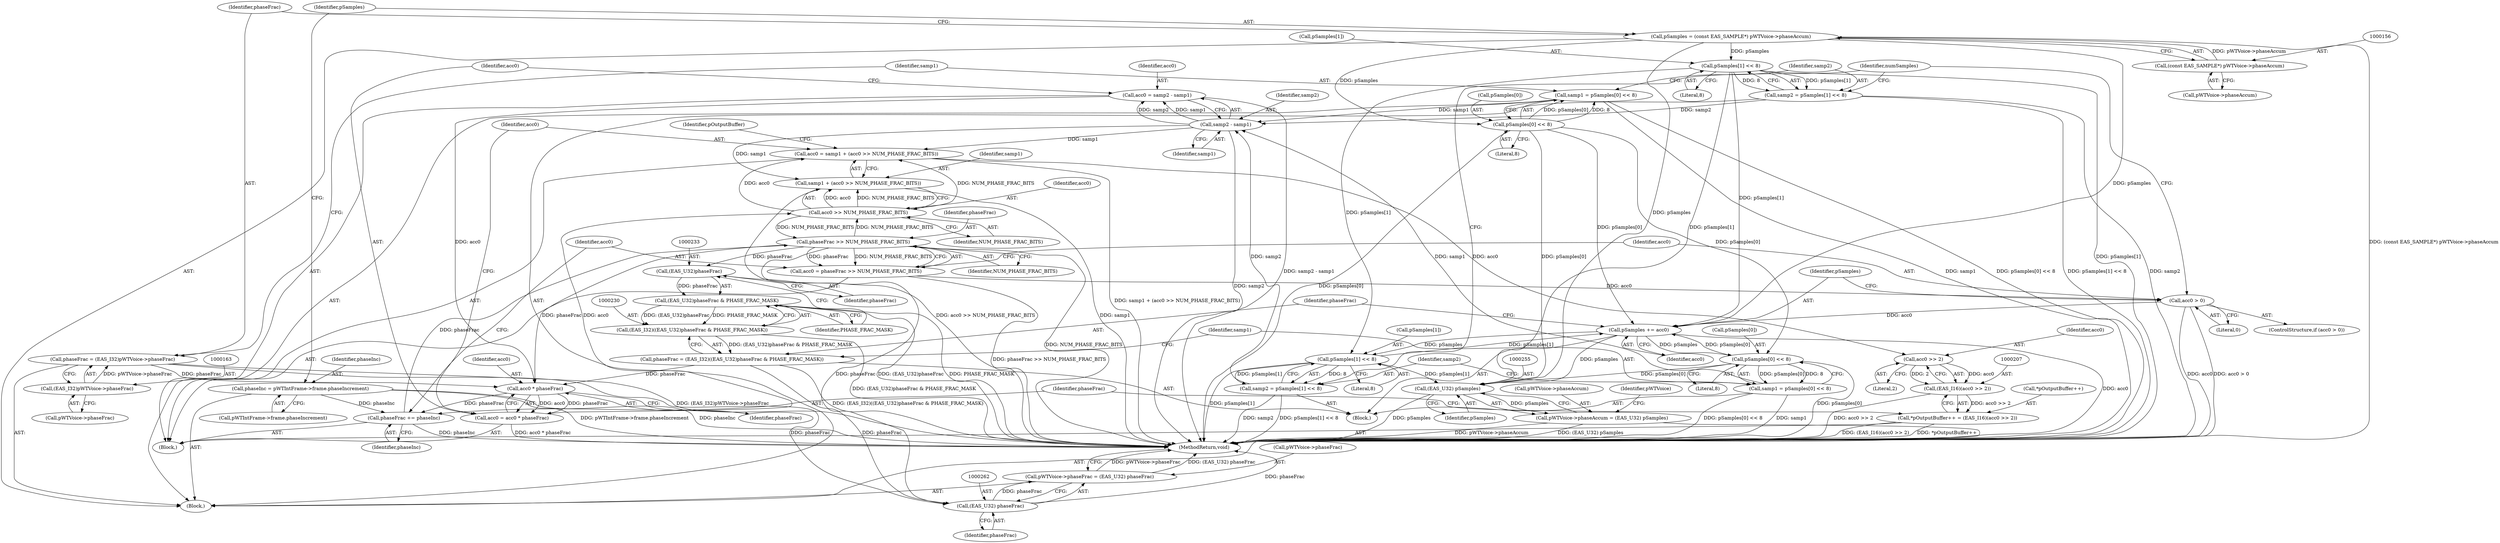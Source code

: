 digraph "0_Android_3ac044334c3ff6a61cb4238ff3ddaf17c7efcf49_1@integer" {
"1000185" [label="(Call,acc0 = samp2 - samp1)"];
"1000187" [label="(Call,samp2 - samp1)"];
"1000243" [label="(Call,samp2 = pSamples[1] << 8)"];
"1000245" [label="(Call,pSamples[1] << 8)"];
"1000224" [label="(Call,pSamples += acc0)"];
"1000220" [label="(Call,acc0 > 0)"];
"1000214" [label="(Call,acc0 = phaseFrac >> NUM_PHASE_FRAC_BITS)"];
"1000216" [label="(Call,phaseFrac >> NUM_PHASE_FRAC_BITS)"];
"1000211" [label="(Call,phaseFrac += phaseInc)"];
"1000146" [label="(Call,phaseInc = pWTIntFrame->frame.phaseIncrement)"];
"1000192" [label="(Call,acc0 * phaseFrac)"];
"1000185" [label="(Call,acc0 = samp2 - samp1)"];
"1000160" [label="(Call,phaseFrac = (EAS_I32)pWTVoice->phaseFrac)"];
"1000162" [label="(Call,(EAS_I32)pWTVoice->phaseFrac)"];
"1000227" [label="(Call,phaseFrac = (EAS_I32)((EAS_U32)phaseFrac & PHASE_FRAC_MASK))"];
"1000229" [label="(Call,(EAS_I32)((EAS_U32)phaseFrac & PHASE_FRAC_MASK))"];
"1000231" [label="(Call,(EAS_U32)phaseFrac & PHASE_FRAC_MASK)"];
"1000232" [label="(Call,(EAS_U32)phaseFrac)"];
"1000199" [label="(Call,acc0 >> NUM_PHASE_FRAC_BITS)"];
"1000190" [label="(Call,acc0 = acc0 * phaseFrac)"];
"1000238" [label="(Call,pSamples[0] << 8)"];
"1000169" [label="(Call,pSamples[0] << 8)"];
"1000153" [label="(Call,pSamples = (const EAS_SAMPLE*) pWTVoice->phaseAccum)"];
"1000155" [label="(Call,(const EAS_SAMPLE*) pWTVoice->phaseAccum)"];
"1000176" [label="(Call,pSamples[1] << 8)"];
"1000174" [label="(Call,samp2 = pSamples[1] << 8)"];
"1000167" [label="(Call,samp1 = pSamples[0] << 8)"];
"1000236" [label="(Call,samp1 = pSamples[0] << 8)"];
"1000195" [label="(Call,acc0 = samp1 + (acc0 >> NUM_PHASE_FRAC_BITS))"];
"1000208" [label="(Call,acc0 >> 2)"];
"1000206" [label="(Call,(EAS_I16)(acc0 >> 2))"];
"1000202" [label="(Call,*pOutputBuffer++ = (EAS_I16)(acc0 >> 2))"];
"1000197" [label="(Call,samp1 + (acc0 >> NUM_PHASE_FRAC_BITS))"];
"1000254" [label="(Call,(EAS_U32) pSamples)"];
"1000250" [label="(Call,pWTVoice->phaseAccum = (EAS_U32) pSamples)"];
"1000261" [label="(Call,(EAS_U32) phaseFrac)"];
"1000257" [label="(Call,pWTVoice->phaseFrac = (EAS_U32) phaseFrac)"];
"1000195" [label="(Call,acc0 = samp1 + (acc0 >> NUM_PHASE_FRAC_BITS))"];
"1000225" [label="(Identifier,pSamples)"];
"1000234" [label="(Identifier,phaseFrac)"];
"1000180" [label="(Literal,8)"];
"1000251" [label="(Call,pWTVoice->phaseAccum)"];
"1000162" [label="(Call,(EAS_I32)pWTVoice->phaseFrac)"];
"1000196" [label="(Identifier,acc0)"];
"1000242" [label="(Literal,8)"];
"1000219" [label="(ControlStructure,if (acc0 > 0))"];
"1000194" [label="(Identifier,phaseFrac)"];
"1000175" [label="(Identifier,samp2)"];
"1000215" [label="(Identifier,acc0)"];
"1000176" [label="(Call,pSamples[1] << 8)"];
"1000198" [label="(Identifier,samp1)"];
"1000263" [label="(Identifier,phaseFrac)"];
"1000212" [label="(Identifier,phaseFrac)"];
"1000188" [label="(Identifier,samp2)"];
"1000256" [label="(Identifier,pSamples)"];
"1000226" [label="(Identifier,acc0)"];
"1000224" [label="(Call,pSamples += acc0)"];
"1000154" [label="(Identifier,pSamples)"];
"1000246" [label="(Call,pSamples[1])"];
"1000243" [label="(Call,samp2 = pSamples[1] << 8)"];
"1000222" [label="(Literal,0)"];
"1000193" [label="(Identifier,acc0)"];
"1000216" [label="(Call,phaseFrac >> NUM_PHASE_FRAC_BITS)"];
"1000148" [label="(Call,pWTIntFrame->frame.phaseIncrement)"];
"1000147" [label="(Identifier,phaseInc)"];
"1000239" [label="(Call,pSamples[0])"];
"1000177" [label="(Call,pSamples[1])"];
"1000146" [label="(Call,phaseInc = pWTIntFrame->frame.phaseIncrement)"];
"1000168" [label="(Identifier,samp1)"];
"1000220" [label="(Call,acc0 > 0)"];
"1000161" [label="(Identifier,phaseFrac)"];
"1000227" [label="(Call,phaseFrac = (EAS_I32)((EAS_U32)phaseFrac & PHASE_FRAC_MASK))"];
"1000155" [label="(Call,(const EAS_SAMPLE*) pWTVoice->phaseAccum)"];
"1000203" [label="(Call,*pOutputBuffer++)"];
"1000250" [label="(Call,pWTVoice->phaseAccum = (EAS_U32) pSamples)"];
"1000191" [label="(Identifier,acc0)"];
"1000192" [label="(Call,acc0 * phaseFrac)"];
"1000206" [label="(Call,(EAS_I16)(acc0 >> 2))"];
"1000153" [label="(Call,pSamples = (const EAS_SAMPLE*) pWTVoice->phaseAccum)"];
"1000236" [label="(Call,samp1 = pSamples[0] << 8)"];
"1000228" [label="(Identifier,phaseFrac)"];
"1000187" [label="(Call,samp2 - samp1)"];
"1000232" [label="(Call,(EAS_U32)phaseFrac)"];
"1000218" [label="(Identifier,NUM_PHASE_FRAC_BITS)"];
"1000221" [label="(Identifier,acc0)"];
"1000164" [label="(Call,pWTVoice->phaseFrac)"];
"1000245" [label="(Call,pSamples[1] << 8)"];
"1000235" [label="(Identifier,PHASE_FRAC_MASK)"];
"1000238" [label="(Call,pSamples[0] << 8)"];
"1000200" [label="(Identifier,acc0)"];
"1000261" [label="(Call,(EAS_U32) phaseFrac)"];
"1000209" [label="(Identifier,acc0)"];
"1000214" [label="(Call,acc0 = phaseFrac >> NUM_PHASE_FRAC_BITS)"];
"1000197" [label="(Call,samp1 + (acc0 >> NUM_PHASE_FRAC_BITS))"];
"1000249" [label="(Literal,8)"];
"1000119" [label="(Block,)"];
"1000184" [label="(Block,)"];
"1000264" [label="(MethodReturn,void)"];
"1000244" [label="(Identifier,samp2)"];
"1000229" [label="(Call,(EAS_I32)((EAS_U32)phaseFrac & PHASE_FRAC_MASK))"];
"1000186" [label="(Identifier,acc0)"];
"1000170" [label="(Call,pSamples[0])"];
"1000190" [label="(Call,acc0 = acc0 * phaseFrac)"];
"1000258" [label="(Call,pWTVoice->phaseFrac)"];
"1000160" [label="(Call,phaseFrac = (EAS_I32)pWTVoice->phaseFrac)"];
"1000223" [label="(Block,)"];
"1000208" [label="(Call,acc0 >> 2)"];
"1000185" [label="(Call,acc0 = samp2 - samp1)"];
"1000157" [label="(Call,pWTVoice->phaseAccum)"];
"1000211" [label="(Call,phaseFrac += phaseInc)"];
"1000183" [label="(Identifier,numSamples)"];
"1000231" [label="(Call,(EAS_U32)phaseFrac & PHASE_FRAC_MASK)"];
"1000201" [label="(Identifier,NUM_PHASE_FRAC_BITS)"];
"1000202" [label="(Call,*pOutputBuffer++ = (EAS_I16)(acc0 >> 2))"];
"1000169" [label="(Call,pSamples[0] << 8)"];
"1000259" [label="(Identifier,pWTVoice)"];
"1000199" [label="(Call,acc0 >> NUM_PHASE_FRAC_BITS)"];
"1000205" [label="(Identifier,pOutputBuffer)"];
"1000174" [label="(Call,samp2 = pSamples[1] << 8)"];
"1000210" [label="(Literal,2)"];
"1000237" [label="(Identifier,samp1)"];
"1000217" [label="(Identifier,phaseFrac)"];
"1000213" [label="(Identifier,phaseInc)"];
"1000254" [label="(Call,(EAS_U32) pSamples)"];
"1000257" [label="(Call,pWTVoice->phaseFrac = (EAS_U32) phaseFrac)"];
"1000189" [label="(Identifier,samp1)"];
"1000173" [label="(Literal,8)"];
"1000167" [label="(Call,samp1 = pSamples[0] << 8)"];
"1000185" -> "1000184"  [label="AST: "];
"1000185" -> "1000187"  [label="CFG: "];
"1000186" -> "1000185"  [label="AST: "];
"1000187" -> "1000185"  [label="AST: "];
"1000191" -> "1000185"  [label="CFG: "];
"1000185" -> "1000264"  [label="DDG: samp2 - samp1"];
"1000187" -> "1000185"  [label="DDG: samp2"];
"1000187" -> "1000185"  [label="DDG: samp1"];
"1000185" -> "1000192"  [label="DDG: acc0"];
"1000187" -> "1000189"  [label="CFG: "];
"1000188" -> "1000187"  [label="AST: "];
"1000189" -> "1000187"  [label="AST: "];
"1000187" -> "1000264"  [label="DDG: samp2"];
"1000243" -> "1000187"  [label="DDG: samp2"];
"1000174" -> "1000187"  [label="DDG: samp2"];
"1000167" -> "1000187"  [label="DDG: samp1"];
"1000236" -> "1000187"  [label="DDG: samp1"];
"1000187" -> "1000195"  [label="DDG: samp1"];
"1000187" -> "1000197"  [label="DDG: samp1"];
"1000243" -> "1000223"  [label="AST: "];
"1000243" -> "1000245"  [label="CFG: "];
"1000244" -> "1000243"  [label="AST: "];
"1000245" -> "1000243"  [label="AST: "];
"1000183" -> "1000243"  [label="CFG: "];
"1000243" -> "1000264"  [label="DDG: samp2"];
"1000243" -> "1000264"  [label="DDG: pSamples[1] << 8"];
"1000245" -> "1000243"  [label="DDG: pSamples[1]"];
"1000245" -> "1000243"  [label="DDG: 8"];
"1000245" -> "1000249"  [label="CFG: "];
"1000246" -> "1000245"  [label="AST: "];
"1000249" -> "1000245"  [label="AST: "];
"1000245" -> "1000264"  [label="DDG: pSamples[1]"];
"1000245" -> "1000224"  [label="DDG: pSamples[1]"];
"1000224" -> "1000245"  [label="DDG: pSamples"];
"1000176" -> "1000245"  [label="DDG: pSamples[1]"];
"1000245" -> "1000254"  [label="DDG: pSamples[1]"];
"1000224" -> "1000223"  [label="AST: "];
"1000224" -> "1000226"  [label="CFG: "];
"1000225" -> "1000224"  [label="AST: "];
"1000226" -> "1000224"  [label="AST: "];
"1000228" -> "1000224"  [label="CFG: "];
"1000224" -> "1000264"  [label="DDG: acc0"];
"1000220" -> "1000224"  [label="DDG: acc0"];
"1000238" -> "1000224"  [label="DDG: pSamples[0]"];
"1000153" -> "1000224"  [label="DDG: pSamples"];
"1000176" -> "1000224"  [label="DDG: pSamples[1]"];
"1000169" -> "1000224"  [label="DDG: pSamples[0]"];
"1000224" -> "1000238"  [label="DDG: pSamples"];
"1000224" -> "1000254"  [label="DDG: pSamples"];
"1000220" -> "1000219"  [label="AST: "];
"1000220" -> "1000222"  [label="CFG: "];
"1000221" -> "1000220"  [label="AST: "];
"1000222" -> "1000220"  [label="AST: "];
"1000183" -> "1000220"  [label="CFG: "];
"1000225" -> "1000220"  [label="CFG: "];
"1000220" -> "1000264"  [label="DDG: acc0"];
"1000220" -> "1000264"  [label="DDG: acc0 > 0"];
"1000214" -> "1000220"  [label="DDG: acc0"];
"1000214" -> "1000184"  [label="AST: "];
"1000214" -> "1000216"  [label="CFG: "];
"1000215" -> "1000214"  [label="AST: "];
"1000216" -> "1000214"  [label="AST: "];
"1000221" -> "1000214"  [label="CFG: "];
"1000214" -> "1000264"  [label="DDG: phaseFrac >> NUM_PHASE_FRAC_BITS"];
"1000216" -> "1000214"  [label="DDG: phaseFrac"];
"1000216" -> "1000214"  [label="DDG: NUM_PHASE_FRAC_BITS"];
"1000216" -> "1000218"  [label="CFG: "];
"1000217" -> "1000216"  [label="AST: "];
"1000218" -> "1000216"  [label="AST: "];
"1000216" -> "1000264"  [label="DDG: NUM_PHASE_FRAC_BITS"];
"1000216" -> "1000192"  [label="DDG: phaseFrac"];
"1000216" -> "1000199"  [label="DDG: NUM_PHASE_FRAC_BITS"];
"1000211" -> "1000216"  [label="DDG: phaseFrac"];
"1000199" -> "1000216"  [label="DDG: NUM_PHASE_FRAC_BITS"];
"1000216" -> "1000232"  [label="DDG: phaseFrac"];
"1000216" -> "1000261"  [label="DDG: phaseFrac"];
"1000211" -> "1000184"  [label="AST: "];
"1000211" -> "1000213"  [label="CFG: "];
"1000212" -> "1000211"  [label="AST: "];
"1000213" -> "1000211"  [label="AST: "];
"1000215" -> "1000211"  [label="CFG: "];
"1000211" -> "1000264"  [label="DDG: phaseInc"];
"1000146" -> "1000211"  [label="DDG: phaseInc"];
"1000192" -> "1000211"  [label="DDG: phaseFrac"];
"1000146" -> "1000119"  [label="AST: "];
"1000146" -> "1000148"  [label="CFG: "];
"1000147" -> "1000146"  [label="AST: "];
"1000148" -> "1000146"  [label="AST: "];
"1000154" -> "1000146"  [label="CFG: "];
"1000146" -> "1000264"  [label="DDG: pWTIntFrame->frame.phaseIncrement"];
"1000146" -> "1000264"  [label="DDG: phaseInc"];
"1000192" -> "1000190"  [label="AST: "];
"1000192" -> "1000194"  [label="CFG: "];
"1000193" -> "1000192"  [label="AST: "];
"1000194" -> "1000192"  [label="AST: "];
"1000190" -> "1000192"  [label="CFG: "];
"1000192" -> "1000190"  [label="DDG: acc0"];
"1000192" -> "1000190"  [label="DDG: phaseFrac"];
"1000160" -> "1000192"  [label="DDG: phaseFrac"];
"1000227" -> "1000192"  [label="DDG: phaseFrac"];
"1000160" -> "1000119"  [label="AST: "];
"1000160" -> "1000162"  [label="CFG: "];
"1000161" -> "1000160"  [label="AST: "];
"1000162" -> "1000160"  [label="AST: "];
"1000168" -> "1000160"  [label="CFG: "];
"1000160" -> "1000264"  [label="DDG: (EAS_I32)pWTVoice->phaseFrac"];
"1000162" -> "1000160"  [label="DDG: pWTVoice->phaseFrac"];
"1000160" -> "1000261"  [label="DDG: phaseFrac"];
"1000162" -> "1000164"  [label="CFG: "];
"1000163" -> "1000162"  [label="AST: "];
"1000164" -> "1000162"  [label="AST: "];
"1000227" -> "1000223"  [label="AST: "];
"1000227" -> "1000229"  [label="CFG: "];
"1000228" -> "1000227"  [label="AST: "];
"1000229" -> "1000227"  [label="AST: "];
"1000237" -> "1000227"  [label="CFG: "];
"1000227" -> "1000264"  [label="DDG: (EAS_I32)((EAS_U32)phaseFrac & PHASE_FRAC_MASK)"];
"1000229" -> "1000227"  [label="DDG: (EAS_U32)phaseFrac & PHASE_FRAC_MASK"];
"1000227" -> "1000261"  [label="DDG: phaseFrac"];
"1000229" -> "1000231"  [label="CFG: "];
"1000230" -> "1000229"  [label="AST: "];
"1000231" -> "1000229"  [label="AST: "];
"1000229" -> "1000264"  [label="DDG: (EAS_U32)phaseFrac & PHASE_FRAC_MASK"];
"1000231" -> "1000229"  [label="DDG: (EAS_U32)phaseFrac"];
"1000231" -> "1000229"  [label="DDG: PHASE_FRAC_MASK"];
"1000231" -> "1000235"  [label="CFG: "];
"1000232" -> "1000231"  [label="AST: "];
"1000235" -> "1000231"  [label="AST: "];
"1000231" -> "1000264"  [label="DDG: PHASE_FRAC_MASK"];
"1000231" -> "1000264"  [label="DDG: (EAS_U32)phaseFrac"];
"1000232" -> "1000231"  [label="DDG: phaseFrac"];
"1000232" -> "1000234"  [label="CFG: "];
"1000233" -> "1000232"  [label="AST: "];
"1000234" -> "1000232"  [label="AST: "];
"1000235" -> "1000232"  [label="CFG: "];
"1000199" -> "1000197"  [label="AST: "];
"1000199" -> "1000201"  [label="CFG: "];
"1000200" -> "1000199"  [label="AST: "];
"1000201" -> "1000199"  [label="AST: "];
"1000197" -> "1000199"  [label="CFG: "];
"1000199" -> "1000195"  [label="DDG: acc0"];
"1000199" -> "1000195"  [label="DDG: NUM_PHASE_FRAC_BITS"];
"1000199" -> "1000197"  [label="DDG: acc0"];
"1000199" -> "1000197"  [label="DDG: NUM_PHASE_FRAC_BITS"];
"1000190" -> "1000199"  [label="DDG: acc0"];
"1000190" -> "1000184"  [label="AST: "];
"1000191" -> "1000190"  [label="AST: "];
"1000196" -> "1000190"  [label="CFG: "];
"1000190" -> "1000264"  [label="DDG: acc0 * phaseFrac"];
"1000238" -> "1000236"  [label="AST: "];
"1000238" -> "1000242"  [label="CFG: "];
"1000239" -> "1000238"  [label="AST: "];
"1000242" -> "1000238"  [label="AST: "];
"1000236" -> "1000238"  [label="CFG: "];
"1000238" -> "1000264"  [label="DDG: pSamples[0]"];
"1000238" -> "1000236"  [label="DDG: pSamples[0]"];
"1000238" -> "1000236"  [label="DDG: 8"];
"1000169" -> "1000238"  [label="DDG: pSamples[0]"];
"1000238" -> "1000254"  [label="DDG: pSamples[0]"];
"1000169" -> "1000167"  [label="AST: "];
"1000169" -> "1000173"  [label="CFG: "];
"1000170" -> "1000169"  [label="AST: "];
"1000173" -> "1000169"  [label="AST: "];
"1000167" -> "1000169"  [label="CFG: "];
"1000169" -> "1000264"  [label="DDG: pSamples[0]"];
"1000169" -> "1000167"  [label="DDG: pSamples[0]"];
"1000169" -> "1000167"  [label="DDG: 8"];
"1000153" -> "1000169"  [label="DDG: pSamples"];
"1000169" -> "1000254"  [label="DDG: pSamples[0]"];
"1000153" -> "1000119"  [label="AST: "];
"1000153" -> "1000155"  [label="CFG: "];
"1000154" -> "1000153"  [label="AST: "];
"1000155" -> "1000153"  [label="AST: "];
"1000161" -> "1000153"  [label="CFG: "];
"1000153" -> "1000264"  [label="DDG: (const EAS_SAMPLE*) pWTVoice->phaseAccum"];
"1000155" -> "1000153"  [label="DDG: pWTVoice->phaseAccum"];
"1000153" -> "1000176"  [label="DDG: pSamples"];
"1000153" -> "1000254"  [label="DDG: pSamples"];
"1000155" -> "1000157"  [label="CFG: "];
"1000156" -> "1000155"  [label="AST: "];
"1000157" -> "1000155"  [label="AST: "];
"1000176" -> "1000174"  [label="AST: "];
"1000176" -> "1000180"  [label="CFG: "];
"1000177" -> "1000176"  [label="AST: "];
"1000180" -> "1000176"  [label="AST: "];
"1000174" -> "1000176"  [label="CFG: "];
"1000176" -> "1000264"  [label="DDG: pSamples[1]"];
"1000176" -> "1000174"  [label="DDG: pSamples[1]"];
"1000176" -> "1000174"  [label="DDG: 8"];
"1000176" -> "1000254"  [label="DDG: pSamples[1]"];
"1000174" -> "1000119"  [label="AST: "];
"1000175" -> "1000174"  [label="AST: "];
"1000183" -> "1000174"  [label="CFG: "];
"1000174" -> "1000264"  [label="DDG: pSamples[1] << 8"];
"1000174" -> "1000264"  [label="DDG: samp2"];
"1000167" -> "1000119"  [label="AST: "];
"1000168" -> "1000167"  [label="AST: "];
"1000175" -> "1000167"  [label="CFG: "];
"1000167" -> "1000264"  [label="DDG: samp1"];
"1000167" -> "1000264"  [label="DDG: pSamples[0] << 8"];
"1000236" -> "1000223"  [label="AST: "];
"1000237" -> "1000236"  [label="AST: "];
"1000244" -> "1000236"  [label="CFG: "];
"1000236" -> "1000264"  [label="DDG: samp1"];
"1000236" -> "1000264"  [label="DDG: pSamples[0] << 8"];
"1000195" -> "1000184"  [label="AST: "];
"1000195" -> "1000197"  [label="CFG: "];
"1000196" -> "1000195"  [label="AST: "];
"1000197" -> "1000195"  [label="AST: "];
"1000205" -> "1000195"  [label="CFG: "];
"1000195" -> "1000264"  [label="DDG: samp1 + (acc0 >> NUM_PHASE_FRAC_BITS)"];
"1000195" -> "1000208"  [label="DDG: acc0"];
"1000208" -> "1000206"  [label="AST: "];
"1000208" -> "1000210"  [label="CFG: "];
"1000209" -> "1000208"  [label="AST: "];
"1000210" -> "1000208"  [label="AST: "];
"1000206" -> "1000208"  [label="CFG: "];
"1000208" -> "1000206"  [label="DDG: acc0"];
"1000208" -> "1000206"  [label="DDG: 2"];
"1000206" -> "1000202"  [label="AST: "];
"1000207" -> "1000206"  [label="AST: "];
"1000202" -> "1000206"  [label="CFG: "];
"1000206" -> "1000264"  [label="DDG: acc0 >> 2"];
"1000206" -> "1000202"  [label="DDG: acc0 >> 2"];
"1000202" -> "1000184"  [label="AST: "];
"1000203" -> "1000202"  [label="AST: "];
"1000212" -> "1000202"  [label="CFG: "];
"1000202" -> "1000264"  [label="DDG: (EAS_I16)(acc0 >> 2)"];
"1000202" -> "1000264"  [label="DDG: *pOutputBuffer++"];
"1000198" -> "1000197"  [label="AST: "];
"1000197" -> "1000264"  [label="DDG: acc0 >> NUM_PHASE_FRAC_BITS"];
"1000197" -> "1000264"  [label="DDG: samp1"];
"1000254" -> "1000250"  [label="AST: "];
"1000254" -> "1000256"  [label="CFG: "];
"1000255" -> "1000254"  [label="AST: "];
"1000256" -> "1000254"  [label="AST: "];
"1000250" -> "1000254"  [label="CFG: "];
"1000254" -> "1000264"  [label="DDG: pSamples"];
"1000254" -> "1000250"  [label="DDG: pSamples"];
"1000250" -> "1000119"  [label="AST: "];
"1000251" -> "1000250"  [label="AST: "];
"1000259" -> "1000250"  [label="CFG: "];
"1000250" -> "1000264"  [label="DDG: pWTVoice->phaseAccum"];
"1000250" -> "1000264"  [label="DDG: (EAS_U32) pSamples"];
"1000261" -> "1000257"  [label="AST: "];
"1000261" -> "1000263"  [label="CFG: "];
"1000262" -> "1000261"  [label="AST: "];
"1000263" -> "1000261"  [label="AST: "];
"1000257" -> "1000261"  [label="CFG: "];
"1000261" -> "1000264"  [label="DDG: phaseFrac"];
"1000261" -> "1000257"  [label="DDG: phaseFrac"];
"1000257" -> "1000119"  [label="AST: "];
"1000258" -> "1000257"  [label="AST: "];
"1000264" -> "1000257"  [label="CFG: "];
"1000257" -> "1000264"  [label="DDG: pWTVoice->phaseFrac"];
"1000257" -> "1000264"  [label="DDG: (EAS_U32) phaseFrac"];
}
